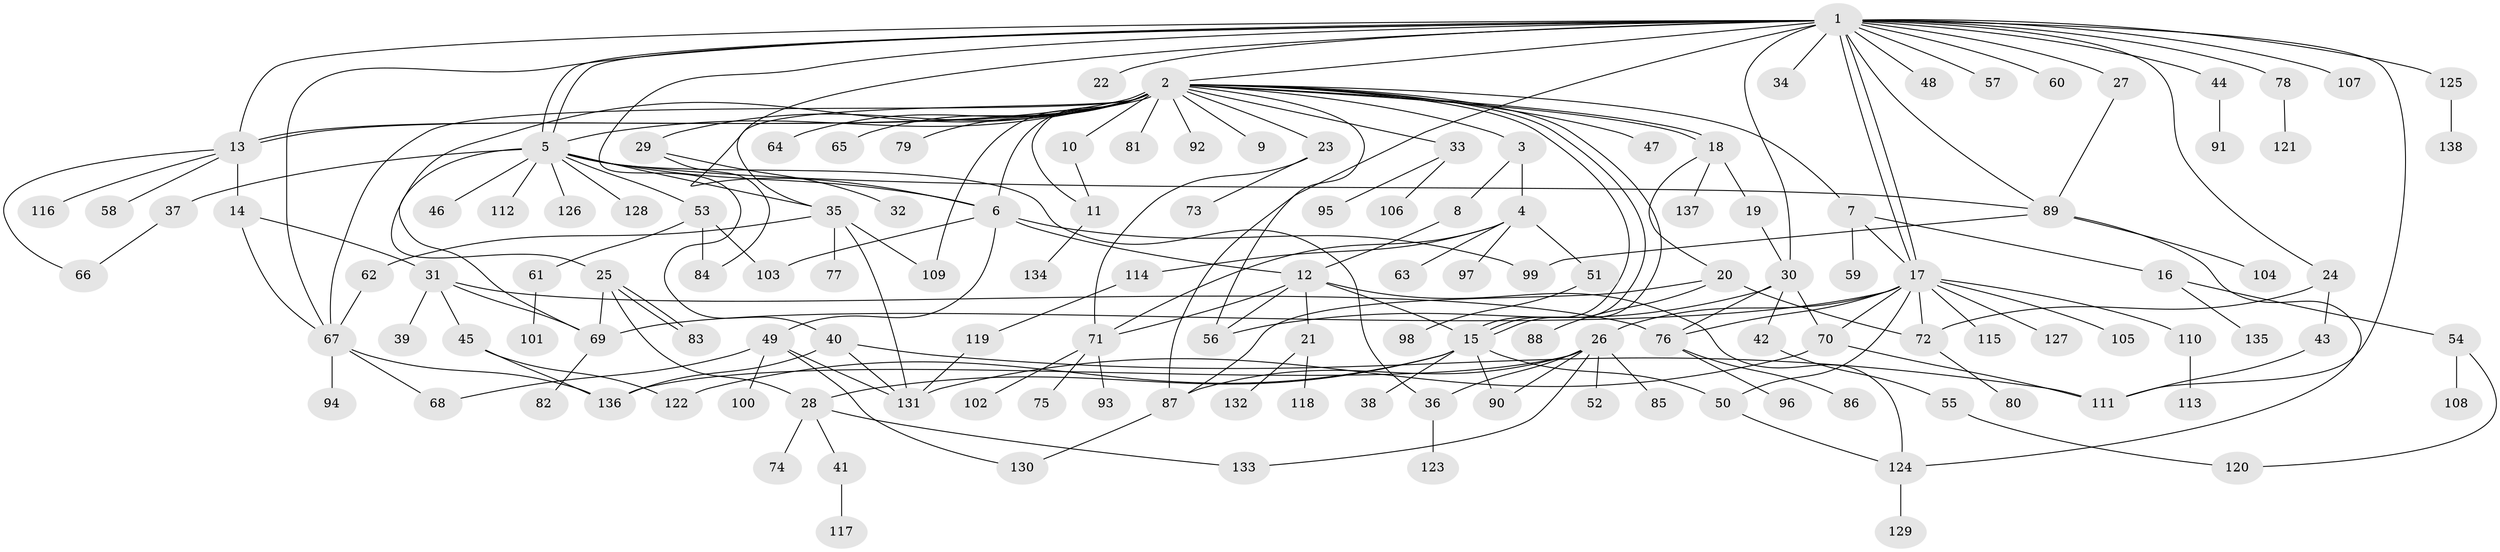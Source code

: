 // coarse degree distribution, {27: 0.010101010101010102, 29: 0.010101010101010102, 3: 0.1111111111111111, 5: 0.0707070707070707, 15: 0.010101010101010102, 7: 0.030303030303030304, 1: 0.47474747474747475, 2: 0.16161616161616163, 9: 0.010101010101010102, 16: 0.010101010101010102, 4: 0.06060606060606061, 8: 0.010101010101010102, 6: 0.030303030303030304}
// Generated by graph-tools (version 1.1) at 2025/23/03/03/25 07:23:52]
// undirected, 138 vertices, 199 edges
graph export_dot {
graph [start="1"]
  node [color=gray90,style=filled];
  1;
  2;
  3;
  4;
  5;
  6;
  7;
  8;
  9;
  10;
  11;
  12;
  13;
  14;
  15;
  16;
  17;
  18;
  19;
  20;
  21;
  22;
  23;
  24;
  25;
  26;
  27;
  28;
  29;
  30;
  31;
  32;
  33;
  34;
  35;
  36;
  37;
  38;
  39;
  40;
  41;
  42;
  43;
  44;
  45;
  46;
  47;
  48;
  49;
  50;
  51;
  52;
  53;
  54;
  55;
  56;
  57;
  58;
  59;
  60;
  61;
  62;
  63;
  64;
  65;
  66;
  67;
  68;
  69;
  70;
  71;
  72;
  73;
  74;
  75;
  76;
  77;
  78;
  79;
  80;
  81;
  82;
  83;
  84;
  85;
  86;
  87;
  88;
  89;
  90;
  91;
  92;
  93;
  94;
  95;
  96;
  97;
  98;
  99;
  100;
  101;
  102;
  103;
  104;
  105;
  106;
  107;
  108;
  109;
  110;
  111;
  112;
  113;
  114;
  115;
  116;
  117;
  118;
  119;
  120;
  121;
  122;
  123;
  124;
  125;
  126;
  127;
  128;
  129;
  130;
  131;
  132;
  133;
  134;
  135;
  136;
  137;
  138;
  1 -- 2;
  1 -- 5;
  1 -- 5;
  1 -- 6;
  1 -- 13;
  1 -- 17;
  1 -- 17;
  1 -- 22;
  1 -- 24;
  1 -- 27;
  1 -- 30;
  1 -- 34;
  1 -- 40;
  1 -- 44;
  1 -- 48;
  1 -- 57;
  1 -- 60;
  1 -- 67;
  1 -- 78;
  1 -- 87;
  1 -- 89;
  1 -- 107;
  1 -- 111;
  1 -- 125;
  2 -- 3;
  2 -- 5;
  2 -- 6;
  2 -- 7;
  2 -- 9;
  2 -- 10;
  2 -- 11;
  2 -- 13;
  2 -- 13;
  2 -- 15;
  2 -- 15;
  2 -- 15;
  2 -- 18;
  2 -- 18;
  2 -- 23;
  2 -- 25;
  2 -- 29;
  2 -- 33;
  2 -- 35;
  2 -- 47;
  2 -- 56;
  2 -- 64;
  2 -- 65;
  2 -- 67;
  2 -- 79;
  2 -- 81;
  2 -- 92;
  2 -- 109;
  3 -- 4;
  3 -- 8;
  4 -- 51;
  4 -- 63;
  4 -- 71;
  4 -- 97;
  4 -- 114;
  5 -- 6;
  5 -- 35;
  5 -- 36;
  5 -- 37;
  5 -- 46;
  5 -- 53;
  5 -- 69;
  5 -- 89;
  5 -- 112;
  5 -- 126;
  5 -- 128;
  6 -- 12;
  6 -- 49;
  6 -- 99;
  6 -- 103;
  7 -- 16;
  7 -- 17;
  7 -- 59;
  8 -- 12;
  10 -- 11;
  11 -- 134;
  12 -- 15;
  12 -- 21;
  12 -- 56;
  12 -- 71;
  12 -- 124;
  13 -- 14;
  13 -- 58;
  13 -- 66;
  13 -- 116;
  14 -- 31;
  14 -- 67;
  15 -- 28;
  15 -- 38;
  15 -- 50;
  15 -- 90;
  15 -- 122;
  16 -- 54;
  16 -- 135;
  17 -- 26;
  17 -- 50;
  17 -- 69;
  17 -- 70;
  17 -- 72;
  17 -- 76;
  17 -- 105;
  17 -- 110;
  17 -- 115;
  17 -- 127;
  18 -- 19;
  18 -- 20;
  18 -- 137;
  19 -- 30;
  20 -- 72;
  20 -- 87;
  20 -- 88;
  21 -- 118;
  21 -- 132;
  23 -- 71;
  23 -- 73;
  24 -- 43;
  24 -- 72;
  25 -- 28;
  25 -- 69;
  25 -- 83;
  25 -- 83;
  26 -- 36;
  26 -- 52;
  26 -- 85;
  26 -- 87;
  26 -- 90;
  26 -- 133;
  26 -- 136;
  27 -- 89;
  28 -- 41;
  28 -- 74;
  28 -- 133;
  29 -- 32;
  29 -- 84;
  30 -- 42;
  30 -- 56;
  30 -- 70;
  30 -- 76;
  31 -- 39;
  31 -- 45;
  31 -- 69;
  31 -- 76;
  33 -- 95;
  33 -- 106;
  35 -- 62;
  35 -- 77;
  35 -- 109;
  35 -- 131;
  36 -- 123;
  37 -- 66;
  40 -- 111;
  40 -- 131;
  40 -- 136;
  41 -- 117;
  42 -- 55;
  43 -- 111;
  44 -- 91;
  45 -- 122;
  45 -- 136;
  49 -- 68;
  49 -- 100;
  49 -- 130;
  49 -- 131;
  50 -- 124;
  51 -- 98;
  53 -- 61;
  53 -- 84;
  53 -- 103;
  54 -- 108;
  54 -- 120;
  55 -- 120;
  61 -- 101;
  62 -- 67;
  67 -- 68;
  67 -- 94;
  67 -- 136;
  69 -- 82;
  70 -- 111;
  70 -- 131;
  71 -- 75;
  71 -- 93;
  71 -- 102;
  72 -- 80;
  76 -- 86;
  76 -- 96;
  78 -- 121;
  87 -- 130;
  89 -- 99;
  89 -- 104;
  89 -- 124;
  110 -- 113;
  114 -- 119;
  119 -- 131;
  124 -- 129;
  125 -- 138;
}
